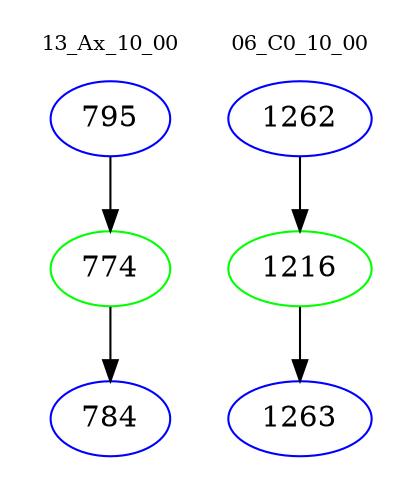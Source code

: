 digraph{
subgraph cluster_0 {
color = white
label = "13_Ax_10_00";
fontsize=10;
T0_795 [label="795", color="blue"]
T0_795 -> T0_774 [color="black"]
T0_774 [label="774", color="green"]
T0_774 -> T0_784 [color="black"]
T0_784 [label="784", color="blue"]
}
subgraph cluster_1 {
color = white
label = "06_C0_10_00";
fontsize=10;
T1_1262 [label="1262", color="blue"]
T1_1262 -> T1_1216 [color="black"]
T1_1216 [label="1216", color="green"]
T1_1216 -> T1_1263 [color="black"]
T1_1263 [label="1263", color="blue"]
}
}
